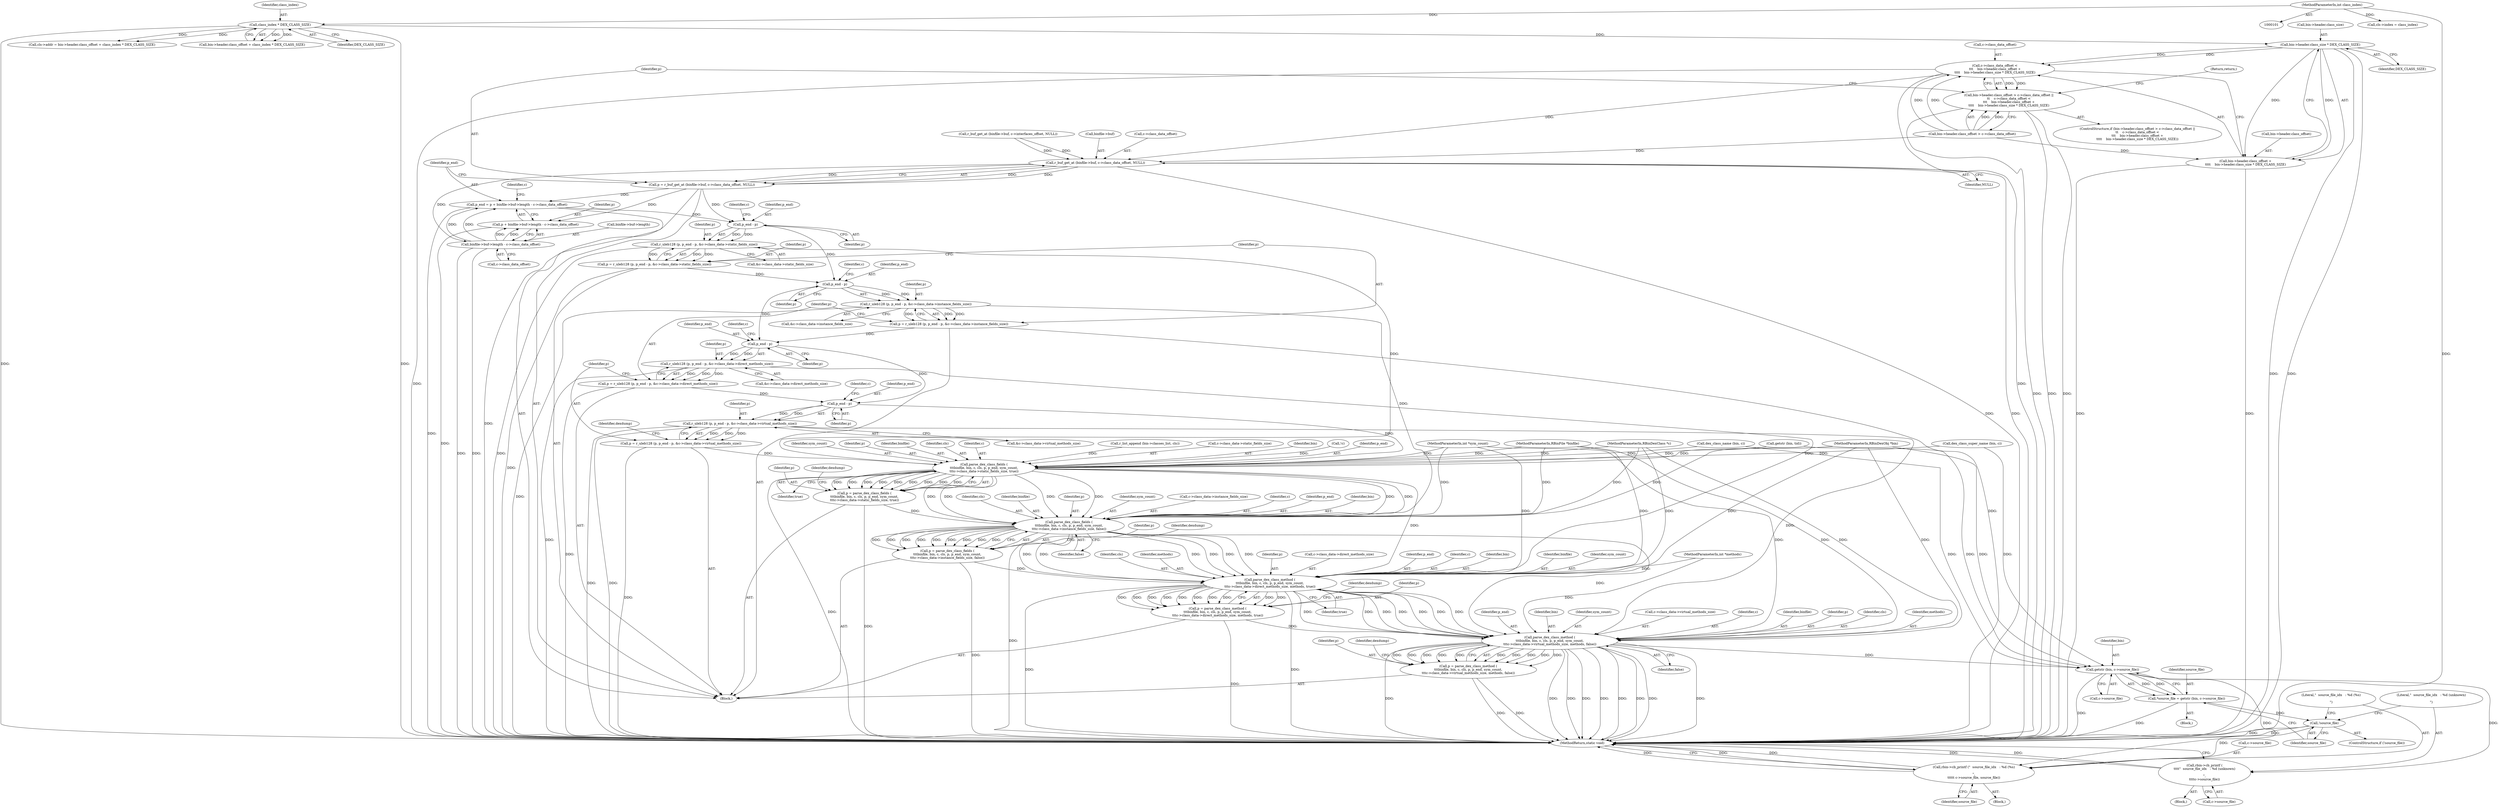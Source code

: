 digraph "0_radare2_1ea23bd6040441a21fbcfba69dce9a01af03f989@pointer" {
"1000390" [label="(Call,bin->header.class_size * DEX_CLASS_SIZE)"];
"1000175" [label="(Call,class_index * DEX_CLASS_SIZE)"];
"1000105" [label="(MethodParameterIn,int class_index)"];
"1000380" [label="(Call,c->class_data_offset <\n\t\t\t    bin->header.class_offset +\n\t\t\t\t    bin->header.class_size * DEX_CLASS_SIZE)"];
"1000370" [label="(Call,bin->header.class_offset > c->class_data_offset ||\n\t\t    c->class_data_offset <\n\t\t\t    bin->header.class_offset +\n\t\t\t\t    bin->header.class_size * DEX_CLASS_SIZE)"];
"1000401" [label="(Call,r_buf_get_at (binfile->buf, c->class_data_offset, NULL))"];
"1000399" [label="(Call,p = r_buf_get_at (binfile->buf, c->class_data_offset, NULL))"];
"1000409" [label="(Call,p_end = p + binfile->buf->length - c->class_data_offset)"];
"1000435" [label="(Call,p_end - p)"];
"1000433" [label="(Call,r_uleb128 (p, p_end - p, &c->class_data->static_fields_size))"];
"1000431" [label="(Call,p = r_uleb128 (p, p_end - p, &c->class_data->static_fields_size))"];
"1000448" [label="(Call,p_end - p)"];
"1000446" [label="(Call,r_uleb128 (p, p_end - p, &c->class_data->instance_fields_size))"];
"1000444" [label="(Call,p = r_uleb128 (p, p_end - p, &c->class_data->instance_fields_size))"];
"1000461" [label="(Call,p_end - p)"];
"1000459" [label="(Call,r_uleb128 (p, p_end - p, &c->class_data->direct_methods_size))"];
"1000457" [label="(Call,p = r_uleb128 (p, p_end - p, &c->class_data->direct_methods_size))"];
"1000474" [label="(Call,p_end - p)"];
"1000472" [label="(Call,r_uleb128 (p, p_end - p, &c->class_data->virtual_methods_size))"];
"1000470" [label="(Call,p = r_uleb128 (p, p_end - p, &c->class_data->virtual_methods_size))"];
"1000490" [label="(Call,parse_dex_class_fields (\n\t\t\tbinfile, bin, c, cls, p, p_end, sym_count,\n\t\t\tc->class_data->static_fields_size, true))"];
"1000488" [label="(Call,p = parse_dex_class_fields (\n\t\t\tbinfile, bin, c, cls, p, p_end, sym_count,\n\t\t\tc->class_data->static_fields_size, true))"];
"1000511" [label="(Call,parse_dex_class_fields (\n\t\t\tbinfile, bin, c, cls, p, p_end, sym_count,\n\t\t\tc->class_data->instance_fields_size, false))"];
"1000509" [label="(Call,p = parse_dex_class_fields (\n\t\t\tbinfile, bin, c, cls, p, p_end, sym_count,\n\t\t\tc->class_data->instance_fields_size, false))"];
"1000532" [label="(Call,parse_dex_class_method (\n\t\t\tbinfile, bin, c, cls, p, p_end, sym_count,\n\t\t\tc->class_data->direct_methods_size, methods, true))"];
"1000530" [label="(Call,p = parse_dex_class_method (\n\t\t\tbinfile, bin, c, cls, p, p_end, sym_count,\n\t\t\tc->class_data->direct_methods_size, methods, true))"];
"1000554" [label="(Call,parse_dex_class_method (\n\t\t\tbinfile, bin, c, cls, p, p_end, sym_count,\n\t\t\tc->class_data->virtual_methods_size, methods, false))"];
"1000552" [label="(Call,p = parse_dex_class_method (\n\t\t\tbinfile, bin, c, cls, p, p_end, sym_count,\n\t\t\tc->class_data->virtual_methods_size, methods, false))"];
"1000575" [label="(Call,getstr (bin, c->source_file))"];
"1000573" [label="(Call,*source_file = getstr (bin, c->source_file))"];
"1000581" [label="(Call,!source_file)"];
"1000591" [label="(Call,rbin->cb_printf (\"  source_file_idx   : %d (%s)\n\n\",\n\t\t\t\t\t c->source_file, source_file))"];
"1000584" [label="(Call,rbin->cb_printf (\n\t\t\t\t\"  source_file_idx   : %d (unknown)\n\n\",\n\t\t\t\tc->source_file))"];
"1000411" [label="(Call,p + binfile->buf->length - c->class_data_offset)"];
"1000413" [label="(Call,binfile->buf->length - c->class_data_offset)"];
"1000384" [label="(Call,bin->header.class_offset +\n\t\t\t\t    bin->header.class_size * DEX_CLASS_SIZE)"];
"1000533" [label="(Identifier,binfile)"];
"1000414" [label="(Call,binfile->buf->length)"];
"1000568" [label="(Identifier,false)"];
"1000106" [label="(MethodParameterIn,int *methods)"];
"1000175" [label="(Call,class_index * DEX_CLASS_SIZE)"];
"1000126" [label="(Call,dex_class_name (bin, c))"];
"1000369" [label="(ControlStructure,if (bin->header.class_offset > c->class_data_offset ||\n\t\t    c->class_data_offset <\n\t\t\t    bin->header.class_offset +\n\t\t\t\t    bin->header.class_size * DEX_CLASS_SIZE))"];
"1000546" [label="(Identifier,true)"];
"1000412" [label="(Identifier,p)"];
"1000539" [label="(Identifier,sym_count)"];
"1000560" [label="(Identifier,p_end)"];
"1000381" [label="(Call,c->class_data_offset)"];
"1000495" [label="(Identifier,p)"];
"1000448" [label="(Call,p_end - p)"];
"1000433" [label="(Call,r_uleb128 (p, p_end - p, &c->class_data->static_fields_size))"];
"1000488" [label="(Call,p = parse_dex_class_fields (\n\t\t\tbinfile, bin, c, cls, p, p_end, sym_count,\n\t\t\tc->class_data->static_fields_size, true))"];
"1000436" [label="(Identifier,p_end)"];
"1000515" [label="(Identifier,cls)"];
"1000484" [label="(Identifier,dexdump)"];
"1000165" [label="(Call,cls->addr = bin->header.class_offset + class_index * DEX_CLASS_SIZE)"];
"1000413" [label="(Call,binfile->buf->length - c->class_data_offset)"];
"1000556" [label="(Identifier,bin)"];
"1000489" [label="(Identifier,p)"];
"1000596" [label="(Identifier,source_file)"];
"1000107" [label="(MethodParameterIn,int *sym_count)"];
"1000503" [label="(Identifier,true)"];
"1000530" [label="(Call,p = parse_dex_class_method (\n\t\t\tbinfile, bin, c, cls, p, p_end, sym_count,\n\t\t\tc->class_data->direct_methods_size, methods, true))"];
"1000444" [label="(Call,p = r_uleb128 (p, p_end - p, &c->class_data->instance_fields_size))"];
"1000371" [label="(Call,bin->header.class_offset > c->class_data_offset)"];
"1000462" [label="(Identifier,p_end)"];
"1000583" [label="(Block,)"];
"1000511" [label="(Call,parse_dex_class_fields (\n\t\t\tbinfile, bin, c, cls, p, p_end, sym_count,\n\t\t\tc->class_data->instance_fields_size, false))"];
"1000176" [label="(Identifier,class_index)"];
"1000368" [label="(Block,)"];
"1000570" [label="(Identifier,dexdump)"];
"1000576" [label="(Identifier,bin)"];
"1000391" [label="(Call,bin->header.class_size)"];
"1000467" [label="(Identifier,c)"];
"1000434" [label="(Identifier,p)"];
"1000582" [label="(Identifier,source_file)"];
"1000561" [label="(Identifier,sym_count)"];
"1000424" [label="(Identifier,c)"];
"1000464" [label="(Call,&c->class_data->direct_methods_size)"];
"1000408" [label="(Identifier,NULL)"];
"1000584" [label="(Call,rbin->cb_printf (\n\t\t\t\t\"  source_file_idx   : %d (unknown)\n\n\",\n\t\t\t\tc->source_file))"];
"1000400" [label="(Identifier,p)"];
"1000512" [label="(Identifier,binfile)"];
"1000516" [label="(Identifier,p)"];
"1000384" [label="(Call,bin->header.class_offset +\n\t\t\t\t    bin->header.class_size * DEX_CLASS_SIZE)"];
"1000526" [label="(Identifier,dexdump)"];
"1000571" [label="(Block,)"];
"1000562" [label="(Call,c->class_data->virtual_methods_size)"];
"1000410" [label="(Identifier,p_end)"];
"1000477" [label="(Call,&c->class_data->virtual_methods_size)"];
"1000585" [label="(Literal,\"  source_file_idx   : %d (unknown)\n\n\")"];
"1000491" [label="(Identifier,binfile)"];
"1000472" [label="(Call,r_uleb128 (p, p_end - p, &c->class_data->virtual_methods_size))"];
"1000494" [label="(Identifier,cls)"];
"1000380" [label="(Call,c->class_data_offset <\n\t\t\t    bin->header.class_offset +\n\t\t\t\t    bin->header.class_size * DEX_CLASS_SIZE)"];
"1000518" [label="(Identifier,sym_count)"];
"1000493" [label="(Identifier,c)"];
"1000536" [label="(Identifier,cls)"];
"1000104" [label="(MethodParameterIn,RBinDexClass *c)"];
"1000597" [label="(MethodReturn,static void)"];
"1000519" [label="(Call,c->class_data->instance_fields_size)"];
"1000557" [label="(Identifier,c)"];
"1000446" [label="(Call,r_uleb128 (p, p_end - p, &c->class_data->instance_fields_size))"];
"1000390" [label="(Call,bin->header.class_size * DEX_CLASS_SIZE)"];
"1000396" [label="(Identifier,DEX_CLASS_SIZE)"];
"1000552" [label="(Call,p = parse_dex_class_method (\n\t\t\tbinfile, bin, c, cls, p, p_end, sym_count,\n\t\t\tc->class_data->virtual_methods_size, methods, false))"];
"1000460" [label="(Identifier,p)"];
"1000103" [label="(MethodParameterIn,RBinDexObj *bin)"];
"1000475" [label="(Identifier,p_end)"];
"1000545" [label="(Identifier,methods)"];
"1000451" [label="(Call,&c->class_data->instance_fields_size)"];
"1000470" [label="(Call,p = r_uleb128 (p, p_end - p, &c->class_data->virtual_methods_size))"];
"1000573" [label="(Call,*source_file = getstr (bin, c->source_file))"];
"1000402" [label="(Call,binfile->buf)"];
"1000273" [label="(Call,r_buf_get_at (binfile->buf, c->interfaces_offset, NULL))"];
"1000457" [label="(Call,p = r_uleb128 (p, p_end - p, &c->class_data->direct_methods_size))"];
"1000555" [label="(Identifier,binfile)"];
"1000559" [label="(Identifier,p)"];
"1000480" [label="(Identifier,c)"];
"1000445" [label="(Identifier,p)"];
"1000577" [label="(Call,c->source_file)"];
"1000210" [label="(Call,r_list_append (bin->classes_list, cls))"];
"1000474" [label="(Call,p_end - p)"];
"1000169" [label="(Call,bin->header.class_offset + class_index * DEX_CLASS_SIZE)"];
"1000419" [label="(Call,c->class_data_offset)"];
"1000431" [label="(Call,p = r_uleb128 (p, p_end - p, &c->class_data->static_fields_size))"];
"1000548" [label="(Identifier,dexdump)"];
"1000435" [label="(Call,p_end - p)"];
"1000498" [label="(Call,c->class_data->static_fields_size)"];
"1000553" [label="(Identifier,p)"];
"1000458" [label="(Identifier,p)"];
"1000593" [label="(Call,c->source_file)"];
"1000441" [label="(Identifier,c)"];
"1000591" [label="(Call,rbin->cb_printf (\"  source_file_idx   : %d (%s)\n\n\",\n\t\t\t\t\t c->source_file, source_file))"];
"1000574" [label="(Identifier,source_file)"];
"1000449" [label="(Identifier,p_end)"];
"1000532" [label="(Call,parse_dex_class_method (\n\t\t\tbinfile, bin, c, cls, p, p_end, sym_count,\n\t\t\tc->class_data->direct_methods_size, methods, true))"];
"1000537" [label="(Identifier,p)"];
"1000540" [label="(Call,c->class_data->direct_methods_size)"];
"1000177" [label="(Identifier,DEX_CLASS_SIZE)"];
"1000514" [label="(Identifier,c)"];
"1000505" [label="(Identifier,dexdump)"];
"1000102" [label="(MethodParameterIn,RBinFile *binfile)"];
"1000476" [label="(Identifier,p)"];
"1000233" [label="(Call,dex_class_super_name (bin, c))"];
"1000405" [label="(Call,c->class_data_offset)"];
"1000105" [label="(MethodParameterIn,int class_index)"];
"1000580" [label="(ControlStructure,if (!source_file))"];
"1000517" [label="(Identifier,p_end)"];
"1000538" [label="(Identifier,p_end)"];
"1000450" [label="(Identifier,p)"];
"1000350" [label="(Call,getstr (bin, tid))"];
"1000535" [label="(Identifier,c)"];
"1000586" [label="(Call,c->source_file)"];
"1000492" [label="(Identifier,bin)"];
"1000463" [label="(Identifier,p)"];
"1000592" [label="(Literal,\"  source_file_idx   : %d (%s)\n\n\")"];
"1000558" [label="(Identifier,cls)"];
"1000401" [label="(Call,r_buf_get_at (binfile->buf, c->class_data_offset, NULL))"];
"1000355" [label="(Call,!c)"];
"1000554" [label="(Call,parse_dex_class_method (\n\t\t\tbinfile, bin, c, cls, p, p_end, sym_count,\n\t\t\tc->class_data->virtual_methods_size, methods, false))"];
"1000398" [label="(Return,return;)"];
"1000471" [label="(Identifier,p)"];
"1000437" [label="(Identifier,p)"];
"1000531" [label="(Identifier,p)"];
"1000590" [label="(Block,)"];
"1000447" [label="(Identifier,p)"];
"1000370" [label="(Call,bin->header.class_offset > c->class_data_offset ||\n\t\t    c->class_data_offset <\n\t\t\t    bin->header.class_offset +\n\t\t\t\t    bin->header.class_size * DEX_CLASS_SIZE)"];
"1000411" [label="(Call,p + binfile->buf->length - c->class_data_offset)"];
"1000454" [label="(Identifier,c)"];
"1000509" [label="(Call,p = parse_dex_class_fields (\n\t\t\tbinfile, bin, c, cls, p, p_end, sym_count,\n\t\t\tc->class_data->instance_fields_size, false))"];
"1000567" [label="(Identifier,methods)"];
"1000513" [label="(Identifier,bin)"];
"1000438" [label="(Call,&c->class_data->static_fields_size)"];
"1000575" [label="(Call,getstr (bin, c->source_file))"];
"1000432" [label="(Identifier,p)"];
"1000459" [label="(Call,r_uleb128 (p, p_end - p, &c->class_data->direct_methods_size))"];
"1000496" [label="(Identifier,p_end)"];
"1000399" [label="(Call,p = r_buf_get_at (binfile->buf, c->class_data_offset, NULL))"];
"1000497" [label="(Identifier,sym_count)"];
"1000385" [label="(Call,bin->header.class_offset)"];
"1000524" [label="(Identifier,false)"];
"1000409" [label="(Call,p_end = p + binfile->buf->length - c->class_data_offset)"];
"1000490" [label="(Call,parse_dex_class_fields (\n\t\t\tbinfile, bin, c, cls, p, p_end, sym_count,\n\t\t\tc->class_data->static_fields_size, true))"];
"1000581" [label="(Call,!source_file)"];
"1000534" [label="(Identifier,bin)"];
"1000473" [label="(Identifier,p)"];
"1000510" [label="(Identifier,p)"];
"1000461" [label="(Call,p_end - p)"];
"1000160" [label="(Call,cls->index = class_index)"];
"1000390" -> "1000384"  [label="AST: "];
"1000390" -> "1000396"  [label="CFG: "];
"1000391" -> "1000390"  [label="AST: "];
"1000396" -> "1000390"  [label="AST: "];
"1000384" -> "1000390"  [label="CFG: "];
"1000390" -> "1000597"  [label="DDG: "];
"1000390" -> "1000597"  [label="DDG: "];
"1000390" -> "1000380"  [label="DDG: "];
"1000390" -> "1000380"  [label="DDG: "];
"1000390" -> "1000384"  [label="DDG: "];
"1000390" -> "1000384"  [label="DDG: "];
"1000175" -> "1000390"  [label="DDG: "];
"1000175" -> "1000169"  [label="AST: "];
"1000175" -> "1000177"  [label="CFG: "];
"1000176" -> "1000175"  [label="AST: "];
"1000177" -> "1000175"  [label="AST: "];
"1000169" -> "1000175"  [label="CFG: "];
"1000175" -> "1000597"  [label="DDG: "];
"1000175" -> "1000597"  [label="DDG: "];
"1000175" -> "1000165"  [label="DDG: "];
"1000175" -> "1000165"  [label="DDG: "];
"1000175" -> "1000169"  [label="DDG: "];
"1000175" -> "1000169"  [label="DDG: "];
"1000105" -> "1000175"  [label="DDG: "];
"1000105" -> "1000101"  [label="AST: "];
"1000105" -> "1000597"  [label="DDG: "];
"1000105" -> "1000160"  [label="DDG: "];
"1000380" -> "1000370"  [label="AST: "];
"1000380" -> "1000384"  [label="CFG: "];
"1000381" -> "1000380"  [label="AST: "];
"1000384" -> "1000380"  [label="AST: "];
"1000370" -> "1000380"  [label="CFG: "];
"1000380" -> "1000597"  [label="DDG: "];
"1000380" -> "1000597"  [label="DDG: "];
"1000380" -> "1000370"  [label="DDG: "];
"1000380" -> "1000370"  [label="DDG: "];
"1000371" -> "1000380"  [label="DDG: "];
"1000371" -> "1000380"  [label="DDG: "];
"1000380" -> "1000401"  [label="DDG: "];
"1000370" -> "1000369"  [label="AST: "];
"1000370" -> "1000371"  [label="CFG: "];
"1000371" -> "1000370"  [label="AST: "];
"1000398" -> "1000370"  [label="CFG: "];
"1000400" -> "1000370"  [label="CFG: "];
"1000370" -> "1000597"  [label="DDG: "];
"1000370" -> "1000597"  [label="DDG: "];
"1000370" -> "1000597"  [label="DDG: "];
"1000371" -> "1000370"  [label="DDG: "];
"1000371" -> "1000370"  [label="DDG: "];
"1000401" -> "1000399"  [label="AST: "];
"1000401" -> "1000408"  [label="CFG: "];
"1000402" -> "1000401"  [label="AST: "];
"1000405" -> "1000401"  [label="AST: "];
"1000408" -> "1000401"  [label="AST: "];
"1000399" -> "1000401"  [label="CFG: "];
"1000401" -> "1000597"  [label="DDG: "];
"1000401" -> "1000597"  [label="DDG: "];
"1000401" -> "1000399"  [label="DDG: "];
"1000401" -> "1000399"  [label="DDG: "];
"1000401" -> "1000399"  [label="DDG: "];
"1000273" -> "1000401"  [label="DDG: "];
"1000273" -> "1000401"  [label="DDG: "];
"1000371" -> "1000401"  [label="DDG: "];
"1000401" -> "1000413"  [label="DDG: "];
"1000399" -> "1000368"  [label="AST: "];
"1000400" -> "1000399"  [label="AST: "];
"1000410" -> "1000399"  [label="CFG: "];
"1000399" -> "1000597"  [label="DDG: "];
"1000399" -> "1000409"  [label="DDG: "];
"1000399" -> "1000411"  [label="DDG: "];
"1000399" -> "1000435"  [label="DDG: "];
"1000409" -> "1000368"  [label="AST: "];
"1000409" -> "1000411"  [label="CFG: "];
"1000410" -> "1000409"  [label="AST: "];
"1000411" -> "1000409"  [label="AST: "];
"1000424" -> "1000409"  [label="CFG: "];
"1000409" -> "1000597"  [label="DDG: "];
"1000413" -> "1000409"  [label="DDG: "];
"1000413" -> "1000409"  [label="DDG: "];
"1000409" -> "1000435"  [label="DDG: "];
"1000435" -> "1000433"  [label="AST: "];
"1000435" -> "1000437"  [label="CFG: "];
"1000436" -> "1000435"  [label="AST: "];
"1000437" -> "1000435"  [label="AST: "];
"1000441" -> "1000435"  [label="CFG: "];
"1000435" -> "1000433"  [label="DDG: "];
"1000435" -> "1000433"  [label="DDG: "];
"1000435" -> "1000448"  [label="DDG: "];
"1000433" -> "1000431"  [label="AST: "];
"1000433" -> "1000438"  [label="CFG: "];
"1000434" -> "1000433"  [label="AST: "];
"1000438" -> "1000433"  [label="AST: "];
"1000431" -> "1000433"  [label="CFG: "];
"1000433" -> "1000597"  [label="DDG: "];
"1000433" -> "1000431"  [label="DDG: "];
"1000433" -> "1000431"  [label="DDG: "];
"1000433" -> "1000431"  [label="DDG: "];
"1000433" -> "1000490"  [label="DDG: "];
"1000431" -> "1000368"  [label="AST: "];
"1000432" -> "1000431"  [label="AST: "];
"1000445" -> "1000431"  [label="CFG: "];
"1000431" -> "1000597"  [label="DDG: "];
"1000431" -> "1000448"  [label="DDG: "];
"1000448" -> "1000446"  [label="AST: "];
"1000448" -> "1000450"  [label="CFG: "];
"1000449" -> "1000448"  [label="AST: "];
"1000450" -> "1000448"  [label="AST: "];
"1000454" -> "1000448"  [label="CFG: "];
"1000448" -> "1000446"  [label="DDG: "];
"1000448" -> "1000446"  [label="DDG: "];
"1000448" -> "1000461"  [label="DDG: "];
"1000446" -> "1000444"  [label="AST: "];
"1000446" -> "1000451"  [label="CFG: "];
"1000447" -> "1000446"  [label="AST: "];
"1000451" -> "1000446"  [label="AST: "];
"1000444" -> "1000446"  [label="CFG: "];
"1000446" -> "1000597"  [label="DDG: "];
"1000446" -> "1000444"  [label="DDG: "];
"1000446" -> "1000444"  [label="DDG: "];
"1000446" -> "1000444"  [label="DDG: "];
"1000446" -> "1000511"  [label="DDG: "];
"1000444" -> "1000368"  [label="AST: "];
"1000445" -> "1000444"  [label="AST: "];
"1000458" -> "1000444"  [label="CFG: "];
"1000444" -> "1000597"  [label="DDG: "];
"1000444" -> "1000461"  [label="DDG: "];
"1000461" -> "1000459"  [label="AST: "];
"1000461" -> "1000463"  [label="CFG: "];
"1000462" -> "1000461"  [label="AST: "];
"1000463" -> "1000461"  [label="AST: "];
"1000467" -> "1000461"  [label="CFG: "];
"1000461" -> "1000459"  [label="DDG: "];
"1000461" -> "1000459"  [label="DDG: "];
"1000461" -> "1000474"  [label="DDG: "];
"1000459" -> "1000457"  [label="AST: "];
"1000459" -> "1000464"  [label="CFG: "];
"1000460" -> "1000459"  [label="AST: "];
"1000464" -> "1000459"  [label="AST: "];
"1000457" -> "1000459"  [label="CFG: "];
"1000459" -> "1000597"  [label="DDG: "];
"1000459" -> "1000457"  [label="DDG: "];
"1000459" -> "1000457"  [label="DDG: "];
"1000459" -> "1000457"  [label="DDG: "];
"1000459" -> "1000532"  [label="DDG: "];
"1000457" -> "1000368"  [label="AST: "];
"1000458" -> "1000457"  [label="AST: "];
"1000471" -> "1000457"  [label="CFG: "];
"1000457" -> "1000597"  [label="DDG: "];
"1000457" -> "1000474"  [label="DDG: "];
"1000474" -> "1000472"  [label="AST: "];
"1000474" -> "1000476"  [label="CFG: "];
"1000475" -> "1000474"  [label="AST: "];
"1000476" -> "1000474"  [label="AST: "];
"1000480" -> "1000474"  [label="CFG: "];
"1000474" -> "1000472"  [label="DDG: "];
"1000474" -> "1000472"  [label="DDG: "];
"1000474" -> "1000490"  [label="DDG: "];
"1000472" -> "1000470"  [label="AST: "];
"1000472" -> "1000477"  [label="CFG: "];
"1000473" -> "1000472"  [label="AST: "];
"1000477" -> "1000472"  [label="AST: "];
"1000470" -> "1000472"  [label="CFG: "];
"1000472" -> "1000597"  [label="DDG: "];
"1000472" -> "1000597"  [label="DDG: "];
"1000472" -> "1000470"  [label="DDG: "];
"1000472" -> "1000470"  [label="DDG: "];
"1000472" -> "1000470"  [label="DDG: "];
"1000472" -> "1000554"  [label="DDG: "];
"1000470" -> "1000368"  [label="AST: "];
"1000471" -> "1000470"  [label="AST: "];
"1000484" -> "1000470"  [label="CFG: "];
"1000470" -> "1000597"  [label="DDG: "];
"1000470" -> "1000490"  [label="DDG: "];
"1000490" -> "1000488"  [label="AST: "];
"1000490" -> "1000503"  [label="CFG: "];
"1000491" -> "1000490"  [label="AST: "];
"1000492" -> "1000490"  [label="AST: "];
"1000493" -> "1000490"  [label="AST: "];
"1000494" -> "1000490"  [label="AST: "];
"1000495" -> "1000490"  [label="AST: "];
"1000496" -> "1000490"  [label="AST: "];
"1000497" -> "1000490"  [label="AST: "];
"1000498" -> "1000490"  [label="AST: "];
"1000503" -> "1000490"  [label="AST: "];
"1000488" -> "1000490"  [label="CFG: "];
"1000490" -> "1000597"  [label="DDG: "];
"1000490" -> "1000488"  [label="DDG: "];
"1000490" -> "1000488"  [label="DDG: "];
"1000490" -> "1000488"  [label="DDG: "];
"1000490" -> "1000488"  [label="DDG: "];
"1000490" -> "1000488"  [label="DDG: "];
"1000490" -> "1000488"  [label="DDG: "];
"1000490" -> "1000488"  [label="DDG: "];
"1000490" -> "1000488"  [label="DDG: "];
"1000490" -> "1000488"  [label="DDG: "];
"1000102" -> "1000490"  [label="DDG: "];
"1000350" -> "1000490"  [label="DDG: "];
"1000126" -> "1000490"  [label="DDG: "];
"1000233" -> "1000490"  [label="DDG: "];
"1000103" -> "1000490"  [label="DDG: "];
"1000355" -> "1000490"  [label="DDG: "];
"1000104" -> "1000490"  [label="DDG: "];
"1000210" -> "1000490"  [label="DDG: "];
"1000107" -> "1000490"  [label="DDG: "];
"1000490" -> "1000511"  [label="DDG: "];
"1000490" -> "1000511"  [label="DDG: "];
"1000490" -> "1000511"  [label="DDG: "];
"1000490" -> "1000511"  [label="DDG: "];
"1000490" -> "1000511"  [label="DDG: "];
"1000490" -> "1000511"  [label="DDG: "];
"1000490" -> "1000532"  [label="DDG: "];
"1000488" -> "1000368"  [label="AST: "];
"1000489" -> "1000488"  [label="AST: "];
"1000505" -> "1000488"  [label="CFG: "];
"1000488" -> "1000597"  [label="DDG: "];
"1000488" -> "1000511"  [label="DDG: "];
"1000511" -> "1000509"  [label="AST: "];
"1000511" -> "1000524"  [label="CFG: "];
"1000512" -> "1000511"  [label="AST: "];
"1000513" -> "1000511"  [label="AST: "];
"1000514" -> "1000511"  [label="AST: "];
"1000515" -> "1000511"  [label="AST: "];
"1000516" -> "1000511"  [label="AST: "];
"1000517" -> "1000511"  [label="AST: "];
"1000518" -> "1000511"  [label="AST: "];
"1000519" -> "1000511"  [label="AST: "];
"1000524" -> "1000511"  [label="AST: "];
"1000509" -> "1000511"  [label="CFG: "];
"1000511" -> "1000597"  [label="DDG: "];
"1000511" -> "1000509"  [label="DDG: "];
"1000511" -> "1000509"  [label="DDG: "];
"1000511" -> "1000509"  [label="DDG: "];
"1000511" -> "1000509"  [label="DDG: "];
"1000511" -> "1000509"  [label="DDG: "];
"1000511" -> "1000509"  [label="DDG: "];
"1000511" -> "1000509"  [label="DDG: "];
"1000511" -> "1000509"  [label="DDG: "];
"1000511" -> "1000509"  [label="DDG: "];
"1000102" -> "1000511"  [label="DDG: "];
"1000103" -> "1000511"  [label="DDG: "];
"1000104" -> "1000511"  [label="DDG: "];
"1000107" -> "1000511"  [label="DDG: "];
"1000511" -> "1000532"  [label="DDG: "];
"1000511" -> "1000532"  [label="DDG: "];
"1000511" -> "1000532"  [label="DDG: "];
"1000511" -> "1000532"  [label="DDG: "];
"1000511" -> "1000532"  [label="DDG: "];
"1000511" -> "1000532"  [label="DDG: "];
"1000511" -> "1000554"  [label="DDG: "];
"1000509" -> "1000368"  [label="AST: "];
"1000510" -> "1000509"  [label="AST: "];
"1000526" -> "1000509"  [label="CFG: "];
"1000509" -> "1000597"  [label="DDG: "];
"1000509" -> "1000532"  [label="DDG: "];
"1000532" -> "1000530"  [label="AST: "];
"1000532" -> "1000546"  [label="CFG: "];
"1000533" -> "1000532"  [label="AST: "];
"1000534" -> "1000532"  [label="AST: "];
"1000535" -> "1000532"  [label="AST: "];
"1000536" -> "1000532"  [label="AST: "];
"1000537" -> "1000532"  [label="AST: "];
"1000538" -> "1000532"  [label="AST: "];
"1000539" -> "1000532"  [label="AST: "];
"1000540" -> "1000532"  [label="AST: "];
"1000545" -> "1000532"  [label="AST: "];
"1000546" -> "1000532"  [label="AST: "];
"1000530" -> "1000532"  [label="CFG: "];
"1000532" -> "1000597"  [label="DDG: "];
"1000532" -> "1000597"  [label="DDG: "];
"1000532" -> "1000530"  [label="DDG: "];
"1000532" -> "1000530"  [label="DDG: "];
"1000532" -> "1000530"  [label="DDG: "];
"1000532" -> "1000530"  [label="DDG: "];
"1000532" -> "1000530"  [label="DDG: "];
"1000532" -> "1000530"  [label="DDG: "];
"1000532" -> "1000530"  [label="DDG: "];
"1000532" -> "1000530"  [label="DDG: "];
"1000532" -> "1000530"  [label="DDG: "];
"1000532" -> "1000530"  [label="DDG: "];
"1000102" -> "1000532"  [label="DDG: "];
"1000103" -> "1000532"  [label="DDG: "];
"1000104" -> "1000532"  [label="DDG: "];
"1000107" -> "1000532"  [label="DDG: "];
"1000106" -> "1000532"  [label="DDG: "];
"1000532" -> "1000554"  [label="DDG: "];
"1000532" -> "1000554"  [label="DDG: "];
"1000532" -> "1000554"  [label="DDG: "];
"1000532" -> "1000554"  [label="DDG: "];
"1000532" -> "1000554"  [label="DDG: "];
"1000532" -> "1000554"  [label="DDG: "];
"1000532" -> "1000554"  [label="DDG: "];
"1000530" -> "1000368"  [label="AST: "];
"1000531" -> "1000530"  [label="AST: "];
"1000548" -> "1000530"  [label="CFG: "];
"1000530" -> "1000597"  [label="DDG: "];
"1000530" -> "1000554"  [label="DDG: "];
"1000554" -> "1000552"  [label="AST: "];
"1000554" -> "1000568"  [label="CFG: "];
"1000555" -> "1000554"  [label="AST: "];
"1000556" -> "1000554"  [label="AST: "];
"1000557" -> "1000554"  [label="AST: "];
"1000558" -> "1000554"  [label="AST: "];
"1000559" -> "1000554"  [label="AST: "];
"1000560" -> "1000554"  [label="AST: "];
"1000561" -> "1000554"  [label="AST: "];
"1000562" -> "1000554"  [label="AST: "];
"1000567" -> "1000554"  [label="AST: "];
"1000568" -> "1000554"  [label="AST: "];
"1000552" -> "1000554"  [label="CFG: "];
"1000554" -> "1000597"  [label="DDG: "];
"1000554" -> "1000597"  [label="DDG: "];
"1000554" -> "1000597"  [label="DDG: "];
"1000554" -> "1000597"  [label="DDG: "];
"1000554" -> "1000597"  [label="DDG: "];
"1000554" -> "1000597"  [label="DDG: "];
"1000554" -> "1000597"  [label="DDG: "];
"1000554" -> "1000597"  [label="DDG: "];
"1000554" -> "1000597"  [label="DDG: "];
"1000554" -> "1000552"  [label="DDG: "];
"1000554" -> "1000552"  [label="DDG: "];
"1000554" -> "1000552"  [label="DDG: "];
"1000554" -> "1000552"  [label="DDG: "];
"1000554" -> "1000552"  [label="DDG: "];
"1000554" -> "1000552"  [label="DDG: "];
"1000554" -> "1000552"  [label="DDG: "];
"1000554" -> "1000552"  [label="DDG: "];
"1000554" -> "1000552"  [label="DDG: "];
"1000554" -> "1000552"  [label="DDG: "];
"1000102" -> "1000554"  [label="DDG: "];
"1000103" -> "1000554"  [label="DDG: "];
"1000104" -> "1000554"  [label="DDG: "];
"1000107" -> "1000554"  [label="DDG: "];
"1000106" -> "1000554"  [label="DDG: "];
"1000554" -> "1000575"  [label="DDG: "];
"1000552" -> "1000368"  [label="AST: "];
"1000553" -> "1000552"  [label="AST: "];
"1000570" -> "1000552"  [label="CFG: "];
"1000552" -> "1000597"  [label="DDG: "];
"1000552" -> "1000597"  [label="DDG: "];
"1000575" -> "1000573"  [label="AST: "];
"1000575" -> "1000577"  [label="CFG: "];
"1000576" -> "1000575"  [label="AST: "];
"1000577" -> "1000575"  [label="AST: "];
"1000573" -> "1000575"  [label="CFG: "];
"1000575" -> "1000597"  [label="DDG: "];
"1000575" -> "1000573"  [label="DDG: "];
"1000575" -> "1000573"  [label="DDG: "];
"1000350" -> "1000575"  [label="DDG: "];
"1000126" -> "1000575"  [label="DDG: "];
"1000233" -> "1000575"  [label="DDG: "];
"1000103" -> "1000575"  [label="DDG: "];
"1000575" -> "1000584"  [label="DDG: "];
"1000575" -> "1000591"  [label="DDG: "];
"1000573" -> "1000571"  [label="AST: "];
"1000574" -> "1000573"  [label="AST: "];
"1000582" -> "1000573"  [label="CFG: "];
"1000573" -> "1000597"  [label="DDG: "];
"1000573" -> "1000581"  [label="DDG: "];
"1000581" -> "1000580"  [label="AST: "];
"1000581" -> "1000582"  [label="CFG: "];
"1000582" -> "1000581"  [label="AST: "];
"1000585" -> "1000581"  [label="CFG: "];
"1000592" -> "1000581"  [label="CFG: "];
"1000581" -> "1000597"  [label="DDG: "];
"1000581" -> "1000597"  [label="DDG: "];
"1000581" -> "1000591"  [label="DDG: "];
"1000591" -> "1000590"  [label="AST: "];
"1000591" -> "1000596"  [label="CFG: "];
"1000592" -> "1000591"  [label="AST: "];
"1000593" -> "1000591"  [label="AST: "];
"1000596" -> "1000591"  [label="AST: "];
"1000597" -> "1000591"  [label="CFG: "];
"1000591" -> "1000597"  [label="DDG: "];
"1000591" -> "1000597"  [label="DDG: "];
"1000591" -> "1000597"  [label="DDG: "];
"1000584" -> "1000583"  [label="AST: "];
"1000584" -> "1000586"  [label="CFG: "];
"1000585" -> "1000584"  [label="AST: "];
"1000586" -> "1000584"  [label="AST: "];
"1000597" -> "1000584"  [label="CFG: "];
"1000584" -> "1000597"  [label="DDG: "];
"1000584" -> "1000597"  [label="DDG: "];
"1000411" -> "1000413"  [label="CFG: "];
"1000412" -> "1000411"  [label="AST: "];
"1000413" -> "1000411"  [label="AST: "];
"1000411" -> "1000597"  [label="DDG: "];
"1000413" -> "1000411"  [label="DDG: "];
"1000413" -> "1000411"  [label="DDG: "];
"1000413" -> "1000419"  [label="CFG: "];
"1000414" -> "1000413"  [label="AST: "];
"1000419" -> "1000413"  [label="AST: "];
"1000413" -> "1000597"  [label="DDG: "];
"1000413" -> "1000597"  [label="DDG: "];
"1000385" -> "1000384"  [label="AST: "];
"1000384" -> "1000597"  [label="DDG: "];
"1000384" -> "1000597"  [label="DDG: "];
"1000371" -> "1000384"  [label="DDG: "];
}
